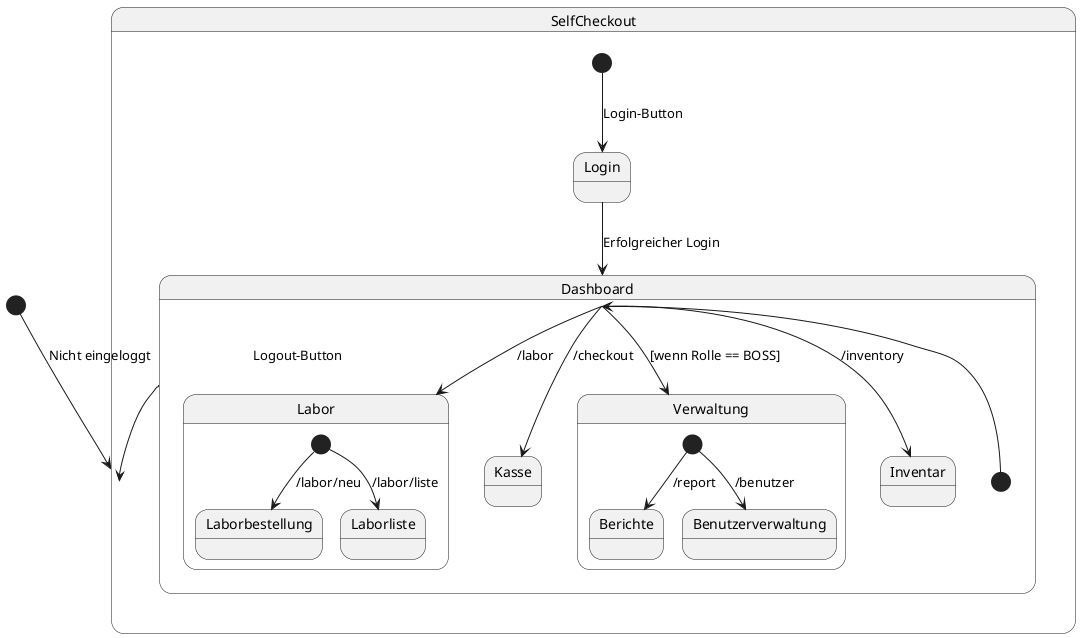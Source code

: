 @startuml dialognetz

[*] --> SelfCheckout : Nicht eingeloggt

state SelfCheckout {
    [*] --> Login : Login-Button
    Login --> Dashboard : Erfolgreicher Login
}

state Dashboard {
    [*] --> Dashboard
    Dashboard --> Labor: /labor 
    Dashboard --> Kasse : /checkout
    Dashboard --> Verwaltung : [wenn Rolle == BOSS]
    Dashboard --> SelfCheckout : Logout-Button
    Dashboard --> Inventar : /inventory

    state Labor{
        [*] --> Laborbestellung : /labor/neu
        [*] --> Laborliste : /labor/liste

    }


    state Verwaltung {
        [*] --> Berichte : /report
        [*] --> Benutzerverwaltung : /benutzer
    }

}

@enduml
